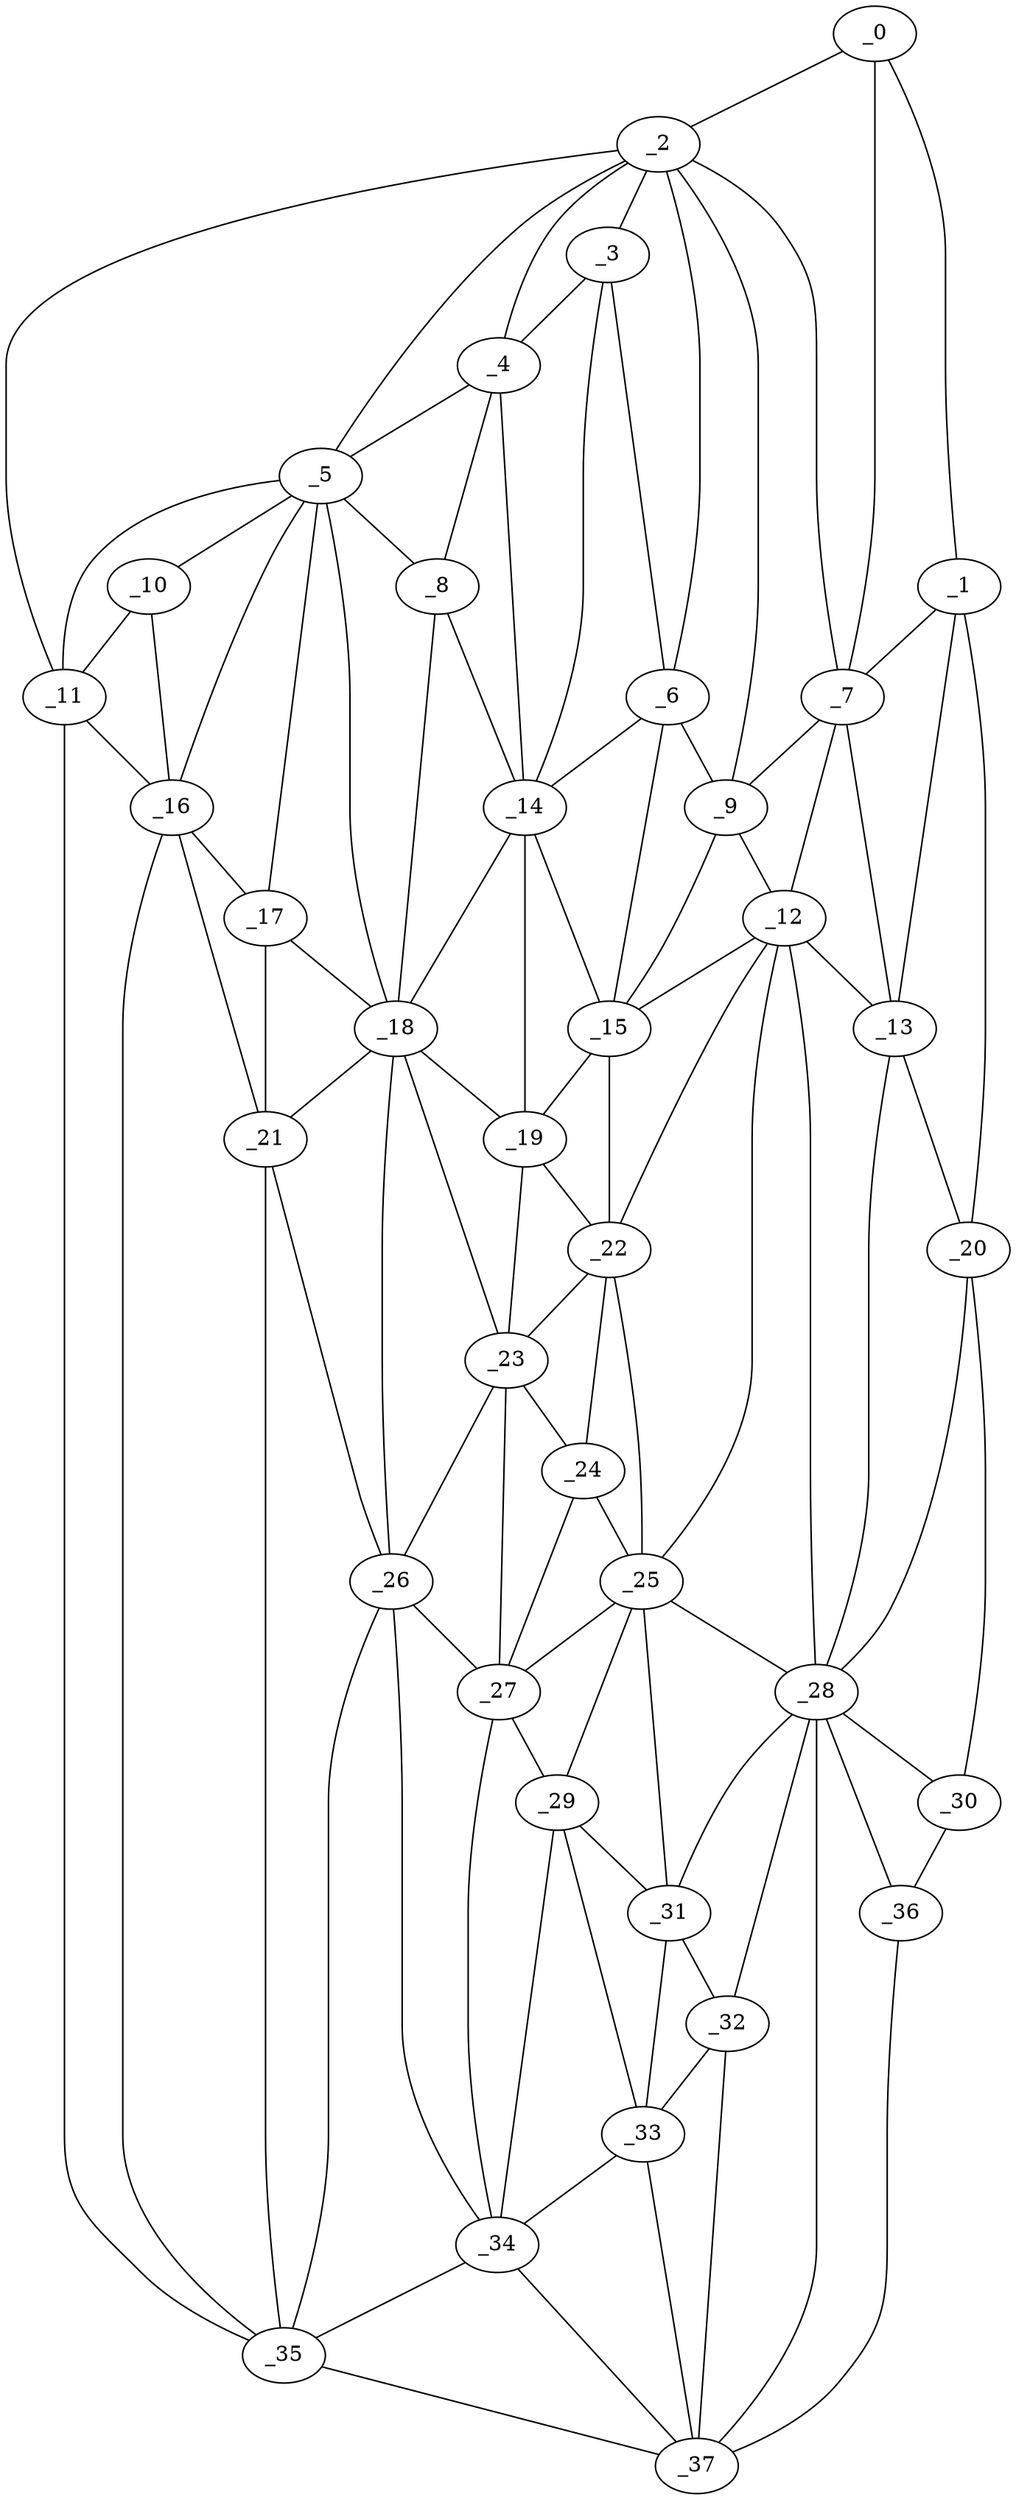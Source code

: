 graph "obj39__310.gxl" {
	_0	 [x=14,
		y=40];
	_1	 [x=17,
		y=25];
	_0 -- _1	 [valence=1];
	_2	 [x=17,
		y=47];
	_0 -- _2	 [valence=1];
	_7	 [x=49,
		y=37];
	_0 -- _7	 [valence=2];
	_1 -- _7	 [valence=1];
	_13	 [x=62,
		y=8];
	_1 -- _13	 [valence=2];
	_20	 [x=76,
		y=2];
	_1 -- _20	 [valence=1];
	_3	 [x=44,
		y=66];
	_2 -- _3	 [valence=2];
	_4	 [x=44,
		y=72];
	_2 -- _4	 [valence=2];
	_5	 [x=45,
		y=98];
	_2 -- _5	 [valence=2];
	_6	 [x=48,
		y=59];
	_2 -- _6	 [valence=2];
	_2 -- _7	 [valence=2];
	_9	 [x=51,
		y=48];
	_2 -- _9	 [valence=1];
	_11	 [x=53,
		y=125];
	_2 -- _11	 [valence=1];
	_3 -- _4	 [valence=1];
	_3 -- _6	 [valence=1];
	_14	 [x=64,
		y=73];
	_3 -- _14	 [valence=2];
	_4 -- _5	 [valence=2];
	_8	 [x=49,
		y=81];
	_4 -- _8	 [valence=1];
	_4 -- _14	 [valence=1];
	_5 -- _8	 [valence=2];
	_10	 [x=52,
		y=119];
	_5 -- _10	 [valence=2];
	_5 -- _11	 [valence=2];
	_16	 [x=66,
		y=112];
	_5 -- _16	 [valence=1];
	_17	 [x=71,
		y=104];
	_5 -- _17	 [valence=2];
	_18	 [x=72,
		y=87];
	_5 -- _18	 [valence=1];
	_6 -- _9	 [valence=2];
	_6 -- _14	 [valence=1];
	_15	 [x=66,
		y=66];
	_6 -- _15	 [valence=1];
	_7 -- _9	 [valence=2];
	_12	 [x=59,
		y=40];
	_7 -- _12	 [valence=1];
	_7 -- _13	 [valence=2];
	_8 -- _14	 [valence=2];
	_8 -- _18	 [valence=1];
	_9 -- _12	 [valence=2];
	_9 -- _15	 [valence=2];
	_10 -- _11	 [valence=1];
	_10 -- _16	 [valence=2];
	_11 -- _16	 [valence=1];
	_35	 [x=114,
		y=99];
	_11 -- _35	 [valence=1];
	_12 -- _13	 [valence=2];
	_12 -- _15	 [valence=1];
	_22	 [x=78,
		y=63];
	_12 -- _22	 [valence=2];
	_25	 [x=84,
		y=50];
	_12 -- _25	 [valence=1];
	_28	 [x=101,
		y=23];
	_12 -- _28	 [valence=2];
	_13 -- _20	 [valence=2];
	_13 -- _28	 [valence=1];
	_14 -- _15	 [valence=2];
	_14 -- _18	 [valence=1];
	_19	 [x=75,
		y=70];
	_14 -- _19	 [valence=2];
	_15 -- _19	 [valence=2];
	_15 -- _22	 [valence=2];
	_16 -- _17	 [valence=1];
	_21	 [x=77,
		y=105];
	_16 -- _21	 [valence=2];
	_16 -- _35	 [valence=1];
	_17 -- _18	 [valence=2];
	_17 -- _21	 [valence=1];
	_18 -- _19	 [valence=2];
	_18 -- _21	 [valence=2];
	_23	 [x=82,
		y=67];
	_18 -- _23	 [valence=2];
	_26	 [x=88,
		y=96];
	_18 -- _26	 [valence=1];
	_19 -- _22	 [valence=2];
	_19 -- _23	 [valence=1];
	_20 -- _28	 [valence=2];
	_30	 [x=111,
		y=10];
	_20 -- _30	 [valence=1];
	_21 -- _26	 [valence=2];
	_21 -- _35	 [valence=2];
	_22 -- _23	 [valence=2];
	_24	 [x=83,
		y=61];
	_22 -- _24	 [valence=2];
	_22 -- _25	 [valence=2];
	_23 -- _24	 [valence=2];
	_23 -- _26	 [valence=2];
	_27	 [x=94,
		y=61];
	_23 -- _27	 [valence=1];
	_24 -- _25	 [valence=2];
	_24 -- _27	 [valence=2];
	_25 -- _27	 [valence=1];
	_25 -- _28	 [valence=2];
	_29	 [x=103,
		y=57];
	_25 -- _29	 [valence=2];
	_31	 [x=111,
		y=48];
	_25 -- _31	 [valence=1];
	_26 -- _27	 [valence=1];
	_34	 [x=114,
		y=93];
	_26 -- _34	 [valence=2];
	_26 -- _35	 [valence=2];
	_27 -- _29	 [valence=1];
	_27 -- _34	 [valence=2];
	_28 -- _30	 [valence=1];
	_28 -- _31	 [valence=1];
	_32	 [x=113,
		y=32];
	_28 -- _32	 [valence=2];
	_36	 [x=115,
		y=15];
	_28 -- _36	 [valence=2];
	_37	 [x=115,
		y=26];
	_28 -- _37	 [valence=2];
	_29 -- _31	 [valence=2];
	_33	 [x=113,
		y=57];
	_29 -- _33	 [valence=2];
	_29 -- _34	 [valence=2];
	_30 -- _36	 [valence=1];
	_31 -- _32	 [valence=1];
	_31 -- _33	 [valence=2];
	_32 -- _33	 [valence=2];
	_32 -- _37	 [valence=1];
	_33 -- _34	 [valence=1];
	_33 -- _37	 [valence=2];
	_34 -- _35	 [valence=1];
	_34 -- _37	 [valence=2];
	_35 -- _37	 [valence=1];
	_36 -- _37	 [valence=1];
}
